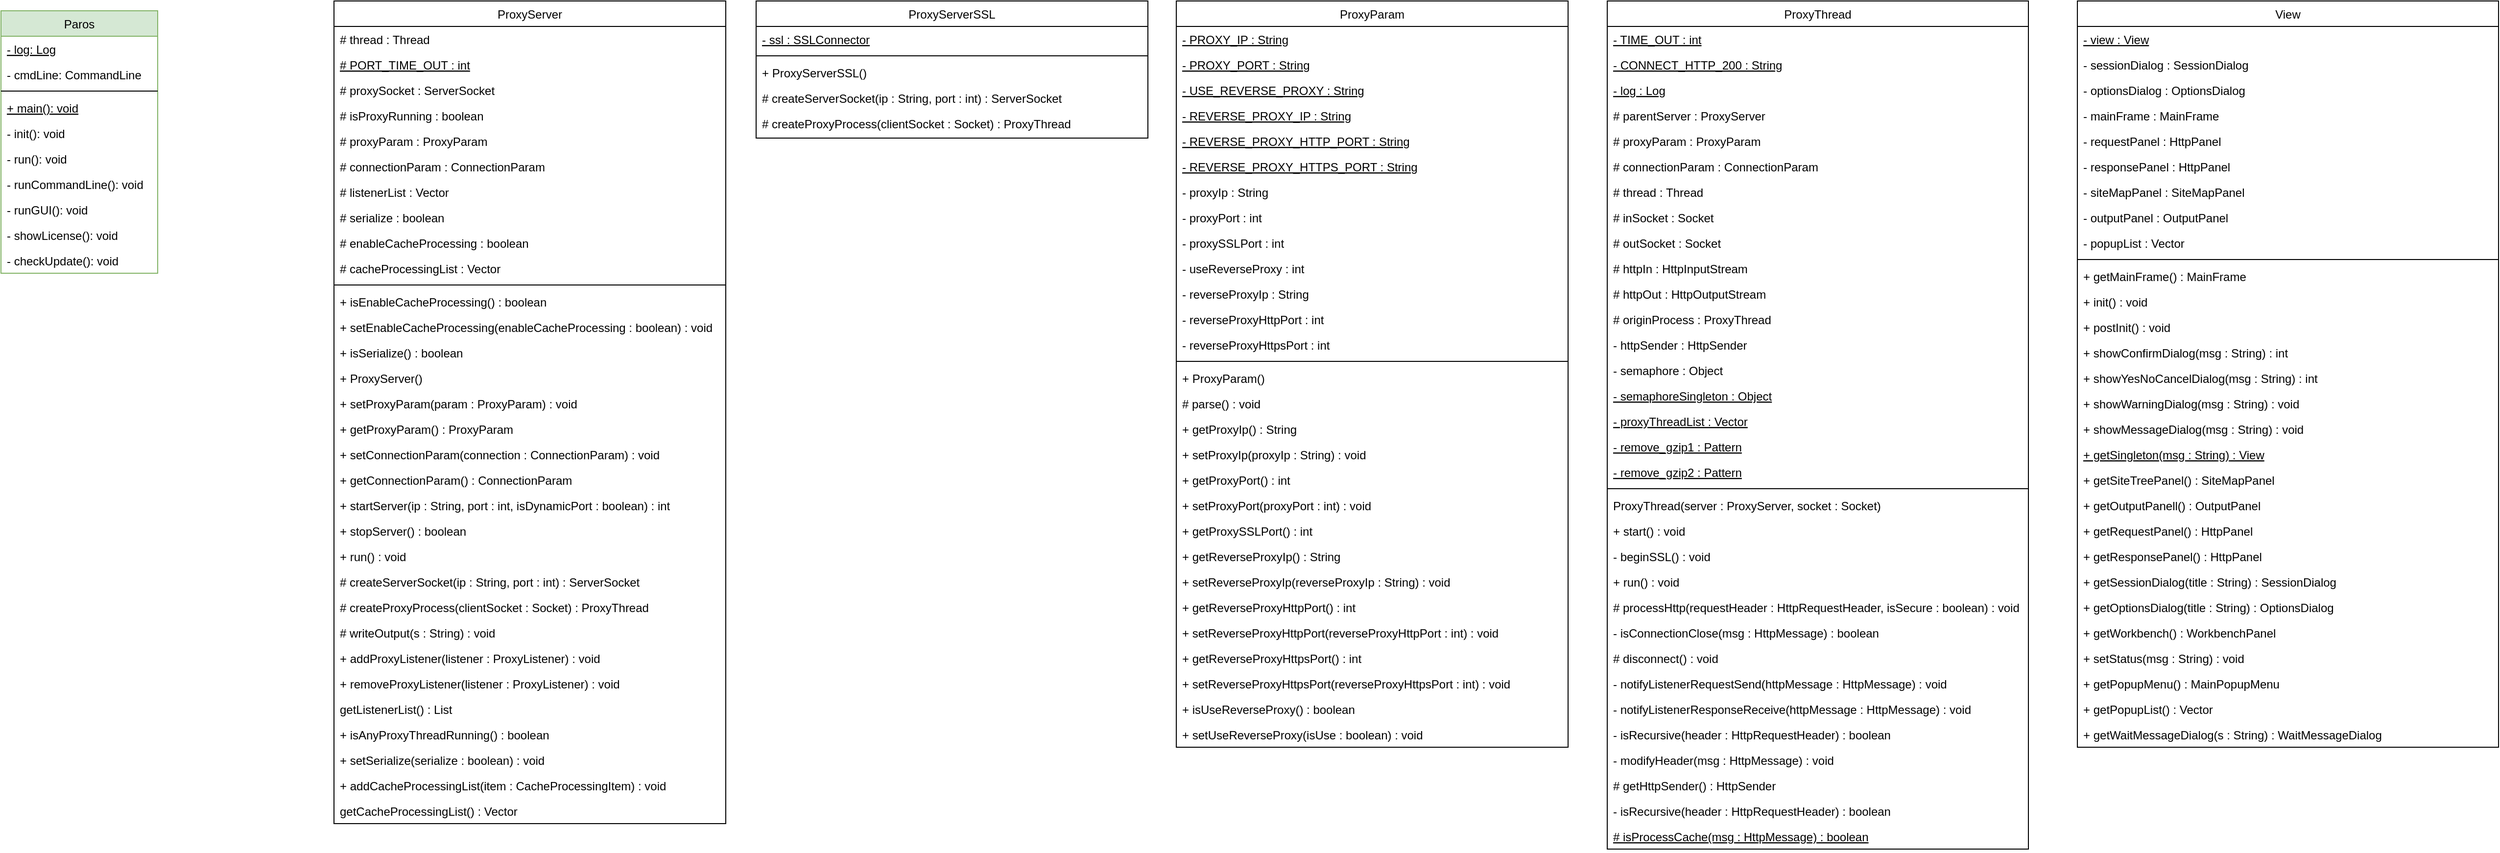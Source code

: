 <mxfile version="16.5.2" type="github">
  <diagram id="C5RBs43oDa-KdzZeNtuy" name="Page-1">
    <mxGraphModel dx="2755" dy="1535" grid="1" gridSize="10" guides="1" tooltips="1" connect="1" arrows="1" fold="1" page="1" pageScale="1" pageWidth="827" pageHeight="1169" math="0" shadow="0">
      <root>
        <mxCell id="WIyWlLk6GJQsqaUBKTNV-0" />
        <mxCell id="WIyWlLk6GJQsqaUBKTNV-1" parent="WIyWlLk6GJQsqaUBKTNV-0" />
        <mxCell id="RAAy3S0Kc45pS8qdKvPB-53" value="ProxyServer" style="swimlane;fontStyle=0;align=center;verticalAlign=top;childLayout=stackLayout;horizontal=1;startSize=26;horizontalStack=0;resizeParent=1;resizeLast=0;collapsible=1;marginBottom=0;rounded=0;shadow=0;strokeWidth=1;" vertex="1" parent="WIyWlLk6GJQsqaUBKTNV-1">
          <mxGeometry x="410" y="100" width="400" height="840" as="geometry">
            <mxRectangle x="230" y="140" width="160" height="26" as="alternateBounds" />
          </mxGeometry>
        </mxCell>
        <mxCell id="RAAy3S0Kc45pS8qdKvPB-60" value="# thread : Thread" style="text;align=left;verticalAlign=top;spacingLeft=4;spacingRight=4;overflow=hidden;rotatable=0;points=[[0,0.5],[1,0.5]];portConstraint=eastwest;rounded=0;shadow=0;html=0;fontStyle=0" vertex="1" parent="RAAy3S0Kc45pS8qdKvPB-53">
          <mxGeometry y="26" width="400" height="26" as="geometry" />
        </mxCell>
        <mxCell id="RAAy3S0Kc45pS8qdKvPB-86" value="# PORT_TIME_OUT : int" style="text;align=left;verticalAlign=top;spacingLeft=4;spacingRight=4;overflow=hidden;rotatable=0;points=[[0,0.5],[1,0.5]];portConstraint=eastwest;rounded=0;shadow=0;html=0;fontStyle=4" vertex="1" parent="RAAy3S0Kc45pS8qdKvPB-53">
          <mxGeometry y="52" width="400" height="26" as="geometry" />
        </mxCell>
        <mxCell id="RAAy3S0Kc45pS8qdKvPB-87" value="# proxySocket : ServerSocket" style="text;align=left;verticalAlign=top;spacingLeft=4;spacingRight=4;overflow=hidden;rotatable=0;points=[[0,0.5],[1,0.5]];portConstraint=eastwest;rounded=0;shadow=0;html=0;fontStyle=0" vertex="1" parent="RAAy3S0Kc45pS8qdKvPB-53">
          <mxGeometry y="78" width="400" height="26" as="geometry" />
        </mxCell>
        <mxCell id="RAAy3S0Kc45pS8qdKvPB-88" value="# isProxyRunning : boolean" style="text;align=left;verticalAlign=top;spacingLeft=4;spacingRight=4;overflow=hidden;rotatable=0;points=[[0,0.5],[1,0.5]];portConstraint=eastwest;rounded=0;shadow=0;html=0;fontStyle=0" vertex="1" parent="RAAy3S0Kc45pS8qdKvPB-53">
          <mxGeometry y="104" width="400" height="26" as="geometry" />
        </mxCell>
        <mxCell id="RAAy3S0Kc45pS8qdKvPB-89" value="# proxyParam : ProxyParam" style="text;align=left;verticalAlign=top;spacingLeft=4;spacingRight=4;overflow=hidden;rotatable=0;points=[[0,0.5],[1,0.5]];portConstraint=eastwest;rounded=0;shadow=0;html=0;fontStyle=0" vertex="1" parent="RAAy3S0Kc45pS8qdKvPB-53">
          <mxGeometry y="130" width="400" height="26" as="geometry" />
        </mxCell>
        <mxCell id="RAAy3S0Kc45pS8qdKvPB-90" value="# connectionParam : ConnectionParam" style="text;align=left;verticalAlign=top;spacingLeft=4;spacingRight=4;overflow=hidden;rotatable=0;points=[[0,0.5],[1,0.5]];portConstraint=eastwest;rounded=0;shadow=0;html=0;fontStyle=0" vertex="1" parent="RAAy3S0Kc45pS8qdKvPB-53">
          <mxGeometry y="156" width="400" height="26" as="geometry" />
        </mxCell>
        <mxCell id="RAAy3S0Kc45pS8qdKvPB-91" value="# listenerList : Vector" style="text;align=left;verticalAlign=top;spacingLeft=4;spacingRight=4;overflow=hidden;rotatable=0;points=[[0,0.5],[1,0.5]];portConstraint=eastwest;rounded=0;shadow=0;html=0;fontStyle=0" vertex="1" parent="RAAy3S0Kc45pS8qdKvPB-53">
          <mxGeometry y="182" width="400" height="26" as="geometry" />
        </mxCell>
        <mxCell id="RAAy3S0Kc45pS8qdKvPB-92" value="# serialize : boolean" style="text;align=left;verticalAlign=top;spacingLeft=4;spacingRight=4;overflow=hidden;rotatable=0;points=[[0,0.5],[1,0.5]];portConstraint=eastwest;rounded=0;shadow=0;html=0;fontStyle=0" vertex="1" parent="RAAy3S0Kc45pS8qdKvPB-53">
          <mxGeometry y="208" width="400" height="26" as="geometry" />
        </mxCell>
        <mxCell id="RAAy3S0Kc45pS8qdKvPB-93" value="# enableCacheProcessing : boolean" style="text;align=left;verticalAlign=top;spacingLeft=4;spacingRight=4;overflow=hidden;rotatable=0;points=[[0,0.5],[1,0.5]];portConstraint=eastwest;rounded=0;shadow=0;html=0;fontStyle=0" vertex="1" parent="RAAy3S0Kc45pS8qdKvPB-53">
          <mxGeometry y="234" width="400" height="26" as="geometry" />
        </mxCell>
        <mxCell id="RAAy3S0Kc45pS8qdKvPB-190" value="# cacheProcessingList : Vector" style="text;align=left;verticalAlign=top;spacingLeft=4;spacingRight=4;overflow=hidden;rotatable=0;points=[[0,0.5],[1,0.5]];portConstraint=eastwest;rounded=0;shadow=0;html=0;fontStyle=0" vertex="1" parent="RAAy3S0Kc45pS8qdKvPB-53">
          <mxGeometry y="260" width="400" height="26" as="geometry" />
        </mxCell>
        <mxCell id="RAAy3S0Kc45pS8qdKvPB-77" value="" style="line;html=1;strokeWidth=1;align=left;verticalAlign=middle;spacingTop=-1;spacingLeft=3;spacingRight=3;rotatable=0;labelPosition=right;points=[];portConstraint=eastwest;" vertex="1" parent="RAAy3S0Kc45pS8qdKvPB-53">
          <mxGeometry y="286" width="400" height="8" as="geometry" />
        </mxCell>
        <mxCell id="RAAy3S0Kc45pS8qdKvPB-78" value="+ isEnableCacheProcessing() : boolean" style="text;align=left;verticalAlign=top;spacingLeft=4;spacingRight=4;overflow=hidden;rotatable=0;points=[[0,0.5],[1,0.5]];portConstraint=eastwest;rounded=0;shadow=0;html=0;fontStyle=0" vertex="1" parent="RAAy3S0Kc45pS8qdKvPB-53">
          <mxGeometry y="294" width="400" height="26" as="geometry" />
        </mxCell>
        <mxCell id="RAAy3S0Kc45pS8qdKvPB-79" value="+ setEnableCacheProcessing(enableCacheProcessing : boolean) : void" style="text;align=left;verticalAlign=top;spacingLeft=4;spacingRight=4;overflow=hidden;rotatable=0;points=[[0,0.5],[1,0.5]];portConstraint=eastwest;rounded=0;shadow=0;html=0;fontStyle=0" vertex="1" parent="RAAy3S0Kc45pS8qdKvPB-53">
          <mxGeometry y="320" width="400" height="26" as="geometry" />
        </mxCell>
        <mxCell id="RAAy3S0Kc45pS8qdKvPB-80" value="+ isSerialize() : boolean" style="text;align=left;verticalAlign=top;spacingLeft=4;spacingRight=4;overflow=hidden;rotatable=0;points=[[0,0.5],[1,0.5]];portConstraint=eastwest;rounded=0;shadow=0;html=0;fontStyle=0" vertex="1" parent="RAAy3S0Kc45pS8qdKvPB-53">
          <mxGeometry y="346" width="400" height="26" as="geometry" />
        </mxCell>
        <mxCell id="RAAy3S0Kc45pS8qdKvPB-81" value="+ ProxyServer() " style="text;align=left;verticalAlign=top;spacingLeft=4;spacingRight=4;overflow=hidden;rotatable=0;points=[[0,0.5],[1,0.5]];portConstraint=eastwest;rounded=0;shadow=0;html=0;fontStyle=0" vertex="1" parent="RAAy3S0Kc45pS8qdKvPB-53">
          <mxGeometry y="372" width="400" height="26" as="geometry" />
        </mxCell>
        <mxCell id="RAAy3S0Kc45pS8qdKvPB-82" value="+ setProxyParam(param : ProxyParam) : void" style="text;align=left;verticalAlign=top;spacingLeft=4;spacingRight=4;overflow=hidden;rotatable=0;points=[[0,0.5],[1,0.5]];portConstraint=eastwest;rounded=0;shadow=0;html=0;" vertex="1" parent="RAAy3S0Kc45pS8qdKvPB-53">
          <mxGeometry y="398" width="400" height="26" as="geometry" />
        </mxCell>
        <mxCell id="RAAy3S0Kc45pS8qdKvPB-83" value="+ getProxyParam() : ProxyParam " style="text;align=left;verticalAlign=top;spacingLeft=4;spacingRight=4;overflow=hidden;rotatable=0;points=[[0,0.5],[1,0.5]];portConstraint=eastwest;rounded=0;shadow=0;html=0;fontStyle=0" vertex="1" parent="RAAy3S0Kc45pS8qdKvPB-53">
          <mxGeometry y="424" width="400" height="26" as="geometry" />
        </mxCell>
        <mxCell id="RAAy3S0Kc45pS8qdKvPB-84" value="+ setConnectionParam(connection : ConnectionParam) : void " style="text;align=left;verticalAlign=top;spacingLeft=4;spacingRight=4;overflow=hidden;rotatable=0;points=[[0,0.5],[1,0.5]];portConstraint=eastwest;rounded=0;shadow=0;html=0;fontStyle=0" vertex="1" parent="RAAy3S0Kc45pS8qdKvPB-53">
          <mxGeometry y="450" width="400" height="26" as="geometry" />
        </mxCell>
        <mxCell id="RAAy3S0Kc45pS8qdKvPB-85" value="+ getConnectionParam() : ConnectionParam" style="text;align=left;verticalAlign=top;spacingLeft=4;spacingRight=4;overflow=hidden;rotatable=0;points=[[0,0.5],[1,0.5]];portConstraint=eastwest;rounded=0;shadow=0;html=0;fontStyle=0" vertex="1" parent="RAAy3S0Kc45pS8qdKvPB-53">
          <mxGeometry y="476" width="400" height="26" as="geometry" />
        </mxCell>
        <mxCell id="RAAy3S0Kc45pS8qdKvPB-224" value="+ startServer(ip : String, port : int, isDynamicPort : boolean) : int" style="text;align=left;verticalAlign=top;spacingLeft=4;spacingRight=4;overflow=hidden;rotatable=0;points=[[0,0.5],[1,0.5]];portConstraint=eastwest;rounded=0;shadow=0;html=0;fontStyle=0" vertex="1" parent="RAAy3S0Kc45pS8qdKvPB-53">
          <mxGeometry y="502" width="400" height="26" as="geometry" />
        </mxCell>
        <mxCell id="RAAy3S0Kc45pS8qdKvPB-225" value="+ stopServer() : boolean" style="text;align=left;verticalAlign=top;spacingLeft=4;spacingRight=4;overflow=hidden;rotatable=0;points=[[0,0.5],[1,0.5]];portConstraint=eastwest;rounded=0;shadow=0;html=0;fontStyle=0" vertex="1" parent="RAAy3S0Kc45pS8qdKvPB-53">
          <mxGeometry y="528" width="400" height="26" as="geometry" />
        </mxCell>
        <mxCell id="RAAy3S0Kc45pS8qdKvPB-226" value="+ run() : void" style="text;align=left;verticalAlign=top;spacingLeft=4;spacingRight=4;overflow=hidden;rotatable=0;points=[[0,0.5],[1,0.5]];portConstraint=eastwest;rounded=0;shadow=0;html=0;fontStyle=0" vertex="1" parent="RAAy3S0Kc45pS8qdKvPB-53">
          <mxGeometry y="554" width="400" height="26" as="geometry" />
        </mxCell>
        <mxCell id="RAAy3S0Kc45pS8qdKvPB-227" value="# createServerSocket(ip : String, port : int) : ServerSocket" style="text;align=left;verticalAlign=top;spacingLeft=4;spacingRight=4;overflow=hidden;rotatable=0;points=[[0,0.5],[1,0.5]];portConstraint=eastwest;rounded=0;shadow=0;html=0;fontStyle=0" vertex="1" parent="RAAy3S0Kc45pS8qdKvPB-53">
          <mxGeometry y="580" width="400" height="26" as="geometry" />
        </mxCell>
        <mxCell id="RAAy3S0Kc45pS8qdKvPB-228" value="# createProxyProcess(clientSocket : Socket) : ProxyThread " style="text;align=left;verticalAlign=top;spacingLeft=4;spacingRight=4;overflow=hidden;rotatable=0;points=[[0,0.5],[1,0.5]];portConstraint=eastwest;rounded=0;shadow=0;html=0;fontStyle=0" vertex="1" parent="RAAy3S0Kc45pS8qdKvPB-53">
          <mxGeometry y="606" width="400" height="26" as="geometry" />
        </mxCell>
        <mxCell id="RAAy3S0Kc45pS8qdKvPB-229" value="# writeOutput(s : String) : void " style="text;align=left;verticalAlign=top;spacingLeft=4;spacingRight=4;overflow=hidden;rotatable=0;points=[[0,0.5],[1,0.5]];portConstraint=eastwest;rounded=0;shadow=0;html=0;fontStyle=0" vertex="1" parent="RAAy3S0Kc45pS8qdKvPB-53">
          <mxGeometry y="632" width="400" height="26" as="geometry" />
        </mxCell>
        <mxCell id="RAAy3S0Kc45pS8qdKvPB-231" value="+ addProxyListener(listener : ProxyListener) : void" style="text;align=left;verticalAlign=top;spacingLeft=4;spacingRight=4;overflow=hidden;rotatable=0;points=[[0,0.5],[1,0.5]];portConstraint=eastwest;rounded=0;shadow=0;html=0;fontStyle=0" vertex="1" parent="RAAy3S0Kc45pS8qdKvPB-53">
          <mxGeometry y="658" width="400" height="26" as="geometry" />
        </mxCell>
        <mxCell id="RAAy3S0Kc45pS8qdKvPB-239" value="+ removeProxyListener(listener : ProxyListener) : void" style="text;align=left;verticalAlign=top;spacingLeft=4;spacingRight=4;overflow=hidden;rotatable=0;points=[[0,0.5],[1,0.5]];portConstraint=eastwest;rounded=0;shadow=0;html=0;fontStyle=0" vertex="1" parent="RAAy3S0Kc45pS8qdKvPB-53">
          <mxGeometry y="684" width="400" height="26" as="geometry" />
        </mxCell>
        <mxCell id="RAAy3S0Kc45pS8qdKvPB-230" value="getListenerList() : List" style="text;align=left;verticalAlign=top;spacingLeft=4;spacingRight=4;overflow=hidden;rotatable=0;points=[[0,0.5],[1,0.5]];portConstraint=eastwest;rounded=0;shadow=0;html=0;fontStyle=0" vertex="1" parent="RAAy3S0Kc45pS8qdKvPB-53">
          <mxGeometry y="710" width="400" height="26" as="geometry" />
        </mxCell>
        <mxCell id="RAAy3S0Kc45pS8qdKvPB-232" value="+ isAnyProxyThreadRunning() : boolean" style="text;align=left;verticalAlign=top;spacingLeft=4;spacingRight=4;overflow=hidden;rotatable=0;points=[[0,0.5],[1,0.5]];portConstraint=eastwest;rounded=0;shadow=0;html=0;fontStyle=0" vertex="1" parent="RAAy3S0Kc45pS8qdKvPB-53">
          <mxGeometry y="736" width="400" height="26" as="geometry" />
        </mxCell>
        <mxCell id="RAAy3S0Kc45pS8qdKvPB-234" value="+ setSerialize(serialize : boolean) : void" style="text;align=left;verticalAlign=top;spacingLeft=4;spacingRight=4;overflow=hidden;rotatable=0;points=[[0,0.5],[1,0.5]];portConstraint=eastwest;rounded=0;shadow=0;html=0;fontStyle=0" vertex="1" parent="RAAy3S0Kc45pS8qdKvPB-53">
          <mxGeometry y="762" width="400" height="26" as="geometry" />
        </mxCell>
        <mxCell id="RAAy3S0Kc45pS8qdKvPB-236" value="+ addCacheProcessingList(item : CacheProcessingItem) : void" style="text;align=left;verticalAlign=top;spacingLeft=4;spacingRight=4;overflow=hidden;rotatable=0;points=[[0,0.5],[1,0.5]];portConstraint=eastwest;rounded=0;shadow=0;html=0;fontStyle=0" vertex="1" parent="RAAy3S0Kc45pS8qdKvPB-53">
          <mxGeometry y="788" width="400" height="26" as="geometry" />
        </mxCell>
        <mxCell id="RAAy3S0Kc45pS8qdKvPB-238" value="getCacheProcessingList() : Vector" style="text;align=left;verticalAlign=top;spacingLeft=4;spacingRight=4;overflow=hidden;rotatable=0;points=[[0,0.5],[1,0.5]];portConstraint=eastwest;rounded=0;shadow=0;html=0;fontStyle=0" vertex="1" parent="RAAy3S0Kc45pS8qdKvPB-53">
          <mxGeometry y="814" width="400" height="26" as="geometry" />
        </mxCell>
        <mxCell id="RAAy3S0Kc45pS8qdKvPB-240" value="Paros" style="swimlane;fontStyle=0;align=center;verticalAlign=top;childLayout=stackLayout;horizontal=1;startSize=26;horizontalStack=0;resizeParent=1;resizeLast=0;collapsible=1;marginBottom=0;rounded=0;shadow=0;strokeWidth=1;fillColor=#d5e8d4;strokeColor=#82b366;" vertex="1" parent="WIyWlLk6GJQsqaUBKTNV-1">
          <mxGeometry x="70" y="110" width="160" height="268" as="geometry">
            <mxRectangle x="70" y="-60" width="170" height="26" as="alternateBounds" />
          </mxGeometry>
        </mxCell>
        <mxCell id="RAAy3S0Kc45pS8qdKvPB-241" value="- log: Log" style="text;align=left;verticalAlign=top;spacingLeft=4;spacingRight=4;overflow=hidden;rotatable=0;points=[[0,0.5],[1,0.5]];portConstraint=eastwest;fontStyle=4" vertex="1" parent="RAAy3S0Kc45pS8qdKvPB-240">
          <mxGeometry y="26" width="160" height="26" as="geometry" />
        </mxCell>
        <mxCell id="RAAy3S0Kc45pS8qdKvPB-242" value="- cmdLine: CommandLine" style="text;align=left;verticalAlign=top;spacingLeft=4;spacingRight=4;overflow=hidden;rotatable=0;points=[[0,0.5],[1,0.5]];portConstraint=eastwest;" vertex="1" parent="RAAy3S0Kc45pS8qdKvPB-240">
          <mxGeometry y="52" width="160" height="26" as="geometry" />
        </mxCell>
        <mxCell id="RAAy3S0Kc45pS8qdKvPB-243" value="" style="line;html=1;strokeWidth=1;align=left;verticalAlign=middle;spacingTop=-1;spacingLeft=3;spacingRight=3;rotatable=0;labelPosition=right;points=[];portConstraint=eastwest;" vertex="1" parent="RAAy3S0Kc45pS8qdKvPB-240">
          <mxGeometry y="78" width="160" height="8" as="geometry" />
        </mxCell>
        <mxCell id="RAAy3S0Kc45pS8qdKvPB-244" value="+ main(): void" style="text;align=left;verticalAlign=top;spacingLeft=4;spacingRight=4;overflow=hidden;rotatable=0;points=[[0,0.5],[1,0.5]];portConstraint=eastwest;fontStyle=4" vertex="1" parent="RAAy3S0Kc45pS8qdKvPB-240">
          <mxGeometry y="86" width="160" height="26" as="geometry" />
        </mxCell>
        <mxCell id="RAAy3S0Kc45pS8qdKvPB-245" value="- init(): void" style="text;align=left;verticalAlign=top;spacingLeft=4;spacingRight=4;overflow=hidden;rotatable=0;points=[[0,0.5],[1,0.5]];portConstraint=eastwest;" vertex="1" parent="RAAy3S0Kc45pS8qdKvPB-240">
          <mxGeometry y="112" width="160" height="26" as="geometry" />
        </mxCell>
        <mxCell id="RAAy3S0Kc45pS8qdKvPB-246" value="- run(): void" style="text;align=left;verticalAlign=top;spacingLeft=4;spacingRight=4;overflow=hidden;rotatable=0;points=[[0,0.5],[1,0.5]];portConstraint=eastwest;" vertex="1" parent="RAAy3S0Kc45pS8qdKvPB-240">
          <mxGeometry y="138" width="160" height="26" as="geometry" />
        </mxCell>
        <mxCell id="RAAy3S0Kc45pS8qdKvPB-247" value="- runCommandLine(): void" style="text;align=left;verticalAlign=top;spacingLeft=4;spacingRight=4;overflow=hidden;rotatable=0;points=[[0,0.5],[1,0.5]];portConstraint=eastwest;" vertex="1" parent="RAAy3S0Kc45pS8qdKvPB-240">
          <mxGeometry y="164" width="160" height="26" as="geometry" />
        </mxCell>
        <mxCell id="RAAy3S0Kc45pS8qdKvPB-248" value="- runGUI(): void" style="text;align=left;verticalAlign=top;spacingLeft=4;spacingRight=4;overflow=hidden;rotatable=0;points=[[0,0.5],[1,0.5]];portConstraint=eastwest;" vertex="1" parent="RAAy3S0Kc45pS8qdKvPB-240">
          <mxGeometry y="190" width="160" height="26" as="geometry" />
        </mxCell>
        <mxCell id="RAAy3S0Kc45pS8qdKvPB-249" value="- showLicense(): void" style="text;align=left;verticalAlign=top;spacingLeft=4;spacingRight=4;overflow=hidden;rotatable=0;points=[[0,0.5],[1,0.5]];portConstraint=eastwest;" vertex="1" parent="RAAy3S0Kc45pS8qdKvPB-240">
          <mxGeometry y="216" width="160" height="26" as="geometry" />
        </mxCell>
        <mxCell id="RAAy3S0Kc45pS8qdKvPB-250" value="- checkUpdate(): void" style="text;align=left;verticalAlign=top;spacingLeft=4;spacingRight=4;overflow=hidden;rotatable=0;points=[[0,0.5],[1,0.5]];portConstraint=eastwest;" vertex="1" parent="RAAy3S0Kc45pS8qdKvPB-240">
          <mxGeometry y="242" width="160" height="26" as="geometry" />
        </mxCell>
        <mxCell id="RAAy3S0Kc45pS8qdKvPB-251" value="ProxyServerSSL" style="swimlane;fontStyle=0;align=center;verticalAlign=top;childLayout=stackLayout;horizontal=1;startSize=26;horizontalStack=0;resizeParent=1;resizeLast=0;collapsible=1;marginBottom=0;rounded=0;shadow=0;strokeWidth=1;" vertex="1" parent="WIyWlLk6GJQsqaUBKTNV-1">
          <mxGeometry x="841" y="100" width="400" height="140" as="geometry">
            <mxRectangle x="230" y="140" width="160" height="26" as="alternateBounds" />
          </mxGeometry>
        </mxCell>
        <mxCell id="RAAy3S0Kc45pS8qdKvPB-252" value="- ssl : SSLConnector" style="text;align=left;verticalAlign=top;spacingLeft=4;spacingRight=4;overflow=hidden;rotatable=0;points=[[0,0.5],[1,0.5]];portConstraint=eastwest;rounded=0;shadow=0;html=0;fontStyle=4" vertex="1" parent="RAAy3S0Kc45pS8qdKvPB-251">
          <mxGeometry y="26" width="400" height="26" as="geometry" />
        </mxCell>
        <mxCell id="RAAy3S0Kc45pS8qdKvPB-262" value="" style="line;html=1;strokeWidth=1;align=left;verticalAlign=middle;spacingTop=-1;spacingLeft=3;spacingRight=3;rotatable=0;labelPosition=right;points=[];portConstraint=eastwest;" vertex="1" parent="RAAy3S0Kc45pS8qdKvPB-251">
          <mxGeometry y="52" width="400" height="8" as="geometry" />
        </mxCell>
        <mxCell id="RAAy3S0Kc45pS8qdKvPB-263" value="+ ProxyServerSSL()" style="text;align=left;verticalAlign=top;spacingLeft=4;spacingRight=4;overflow=hidden;rotatable=0;points=[[0,0.5],[1,0.5]];portConstraint=eastwest;rounded=0;shadow=0;html=0;fontStyle=0" vertex="1" parent="RAAy3S0Kc45pS8qdKvPB-251">
          <mxGeometry y="60" width="400" height="26" as="geometry" />
        </mxCell>
        <mxCell id="RAAy3S0Kc45pS8qdKvPB-274" value="# createServerSocket(ip : String, port : int) : ServerSocket" style="text;align=left;verticalAlign=top;spacingLeft=4;spacingRight=4;overflow=hidden;rotatable=0;points=[[0,0.5],[1,0.5]];portConstraint=eastwest;rounded=0;shadow=0;html=0;fontStyle=0" vertex="1" parent="RAAy3S0Kc45pS8qdKvPB-251">
          <mxGeometry y="86" width="400" height="26" as="geometry" />
        </mxCell>
        <mxCell id="RAAy3S0Kc45pS8qdKvPB-275" value="# createProxyProcess(clientSocket : Socket) : ProxyThread " style="text;align=left;verticalAlign=top;spacingLeft=4;spacingRight=4;overflow=hidden;rotatable=0;points=[[0,0.5],[1,0.5]];portConstraint=eastwest;rounded=0;shadow=0;html=0;fontStyle=0" vertex="1" parent="RAAy3S0Kc45pS8qdKvPB-251">
          <mxGeometry y="112" width="400" height="26" as="geometry" />
        </mxCell>
        <mxCell id="RAAy3S0Kc45pS8qdKvPB-284" value="ProxyParam" style="swimlane;fontStyle=0;align=center;verticalAlign=top;childLayout=stackLayout;horizontal=1;startSize=26;horizontalStack=0;resizeParent=1;resizeLast=0;collapsible=1;marginBottom=0;rounded=0;shadow=0;strokeWidth=1;" vertex="1" parent="WIyWlLk6GJQsqaUBKTNV-1">
          <mxGeometry x="1270" y="100" width="400" height="762" as="geometry">
            <mxRectangle x="230" y="140" width="160" height="26" as="alternateBounds" />
          </mxGeometry>
        </mxCell>
        <mxCell id="RAAy3S0Kc45pS8qdKvPB-285" value="- PROXY_IP : String" style="text;align=left;verticalAlign=top;spacingLeft=4;spacingRight=4;overflow=hidden;rotatable=0;points=[[0,0.5],[1,0.5]];portConstraint=eastwest;rounded=0;shadow=0;html=0;fontStyle=4" vertex="1" parent="RAAy3S0Kc45pS8qdKvPB-284">
          <mxGeometry y="26" width="400" height="26" as="geometry" />
        </mxCell>
        <mxCell id="RAAy3S0Kc45pS8qdKvPB-292" value="- PROXY_PORT : String" style="text;align=left;verticalAlign=top;spacingLeft=4;spacingRight=4;overflow=hidden;rotatable=0;points=[[0,0.5],[1,0.5]];portConstraint=eastwest;rounded=0;shadow=0;html=0;fontStyle=4" vertex="1" parent="RAAy3S0Kc45pS8qdKvPB-284">
          <mxGeometry y="52" width="400" height="26" as="geometry" />
        </mxCell>
        <mxCell id="RAAy3S0Kc45pS8qdKvPB-291" value="- USE_REVERSE_PROXY : String" style="text;align=left;verticalAlign=top;spacingLeft=4;spacingRight=4;overflow=hidden;rotatable=0;points=[[0,0.5],[1,0.5]];portConstraint=eastwest;rounded=0;shadow=0;html=0;fontStyle=4" vertex="1" parent="RAAy3S0Kc45pS8qdKvPB-284">
          <mxGeometry y="78" width="400" height="26" as="geometry" />
        </mxCell>
        <mxCell id="RAAy3S0Kc45pS8qdKvPB-295" value="- REVERSE_PROXY_IP : String" style="text;align=left;verticalAlign=top;spacingLeft=4;spacingRight=4;overflow=hidden;rotatable=0;points=[[0,0.5],[1,0.5]];portConstraint=eastwest;rounded=0;shadow=0;html=0;fontStyle=4" vertex="1" parent="RAAy3S0Kc45pS8qdKvPB-284">
          <mxGeometry y="104" width="400" height="26" as="geometry" />
        </mxCell>
        <mxCell id="RAAy3S0Kc45pS8qdKvPB-296" value="- REVERSE_PROXY_HTTP_PORT : String" style="text;align=left;verticalAlign=top;spacingLeft=4;spacingRight=4;overflow=hidden;rotatable=0;points=[[0,0.5],[1,0.5]];portConstraint=eastwest;rounded=0;shadow=0;html=0;fontStyle=4" vertex="1" parent="RAAy3S0Kc45pS8qdKvPB-284">
          <mxGeometry y="130" width="400" height="26" as="geometry" />
        </mxCell>
        <mxCell id="RAAy3S0Kc45pS8qdKvPB-297" value="- REVERSE_PROXY_HTTPS_PORT : String" style="text;align=left;verticalAlign=top;spacingLeft=4;spacingRight=4;overflow=hidden;rotatable=0;points=[[0,0.5],[1,0.5]];portConstraint=eastwest;rounded=0;shadow=0;html=0;fontStyle=4" vertex="1" parent="RAAy3S0Kc45pS8qdKvPB-284">
          <mxGeometry y="156" width="400" height="26" as="geometry" />
        </mxCell>
        <mxCell id="RAAy3S0Kc45pS8qdKvPB-294" value="- proxyIp : String" style="text;align=left;verticalAlign=top;spacingLeft=4;spacingRight=4;overflow=hidden;rotatable=0;points=[[0,0.5],[1,0.5]];portConstraint=eastwest;rounded=0;shadow=0;html=0;fontStyle=0" vertex="1" parent="RAAy3S0Kc45pS8qdKvPB-284">
          <mxGeometry y="182" width="400" height="26" as="geometry" />
        </mxCell>
        <mxCell id="RAAy3S0Kc45pS8qdKvPB-298" value="- proxyPort : int" style="text;align=left;verticalAlign=top;spacingLeft=4;spacingRight=4;overflow=hidden;rotatable=0;points=[[0,0.5],[1,0.5]];portConstraint=eastwest;rounded=0;shadow=0;html=0;fontStyle=0" vertex="1" parent="RAAy3S0Kc45pS8qdKvPB-284">
          <mxGeometry y="208" width="400" height="26" as="geometry" />
        </mxCell>
        <mxCell id="RAAy3S0Kc45pS8qdKvPB-299" value="- proxySSLPort : int" style="text;align=left;verticalAlign=top;spacingLeft=4;spacingRight=4;overflow=hidden;rotatable=0;points=[[0,0.5],[1,0.5]];portConstraint=eastwest;rounded=0;shadow=0;html=0;fontStyle=0" vertex="1" parent="RAAy3S0Kc45pS8qdKvPB-284">
          <mxGeometry y="234" width="400" height="26" as="geometry" />
        </mxCell>
        <mxCell id="RAAy3S0Kc45pS8qdKvPB-301" value="- useReverseProxy : int" style="text;align=left;verticalAlign=top;spacingLeft=4;spacingRight=4;overflow=hidden;rotatable=0;points=[[0,0.5],[1,0.5]];portConstraint=eastwest;rounded=0;shadow=0;html=0;fontStyle=0" vertex="1" parent="RAAy3S0Kc45pS8qdKvPB-284">
          <mxGeometry y="260" width="400" height="26" as="geometry" />
        </mxCell>
        <mxCell id="RAAy3S0Kc45pS8qdKvPB-304" value="- reverseProxyIp : String" style="text;align=left;verticalAlign=top;spacingLeft=4;spacingRight=4;overflow=hidden;rotatable=0;points=[[0,0.5],[1,0.5]];portConstraint=eastwest;rounded=0;shadow=0;html=0;fontStyle=0" vertex="1" parent="RAAy3S0Kc45pS8qdKvPB-284">
          <mxGeometry y="286" width="400" height="26" as="geometry" />
        </mxCell>
        <mxCell id="RAAy3S0Kc45pS8qdKvPB-302" value="- reverseProxyHttpPort : int" style="text;align=left;verticalAlign=top;spacingLeft=4;spacingRight=4;overflow=hidden;rotatable=0;points=[[0,0.5],[1,0.5]];portConstraint=eastwest;rounded=0;shadow=0;html=0;fontStyle=0" vertex="1" parent="RAAy3S0Kc45pS8qdKvPB-284">
          <mxGeometry y="312" width="400" height="26" as="geometry" />
        </mxCell>
        <mxCell id="RAAy3S0Kc45pS8qdKvPB-300" value="- reverseProxyHttpsPort : int" style="text;align=left;verticalAlign=top;spacingLeft=4;spacingRight=4;overflow=hidden;rotatable=0;points=[[0,0.5],[1,0.5]];portConstraint=eastwest;rounded=0;shadow=0;html=0;fontStyle=0" vertex="1" parent="RAAy3S0Kc45pS8qdKvPB-284">
          <mxGeometry y="338" width="400" height="26" as="geometry" />
        </mxCell>
        <mxCell id="RAAy3S0Kc45pS8qdKvPB-286" value="" style="line;html=1;strokeWidth=1;align=left;verticalAlign=middle;spacingTop=-1;spacingLeft=3;spacingRight=3;rotatable=0;labelPosition=right;points=[];portConstraint=eastwest;" vertex="1" parent="RAAy3S0Kc45pS8qdKvPB-284">
          <mxGeometry y="364" width="400" height="8" as="geometry" />
        </mxCell>
        <mxCell id="RAAy3S0Kc45pS8qdKvPB-287" value="+ ProxyParam()" style="text;align=left;verticalAlign=top;spacingLeft=4;spacingRight=4;overflow=hidden;rotatable=0;points=[[0,0.5],[1,0.5]];portConstraint=eastwest;rounded=0;shadow=0;html=0;fontStyle=0" vertex="1" parent="RAAy3S0Kc45pS8qdKvPB-284">
          <mxGeometry y="372" width="400" height="26" as="geometry" />
        </mxCell>
        <mxCell id="RAAy3S0Kc45pS8qdKvPB-288" value="# parse() : void" style="text;align=left;verticalAlign=top;spacingLeft=4;spacingRight=4;overflow=hidden;rotatable=0;points=[[0,0.5],[1,0.5]];portConstraint=eastwest;rounded=0;shadow=0;html=0;fontStyle=0" vertex="1" parent="RAAy3S0Kc45pS8qdKvPB-284">
          <mxGeometry y="398" width="400" height="26" as="geometry" />
        </mxCell>
        <mxCell id="RAAy3S0Kc45pS8qdKvPB-289" value="+ getProxyIp() : String" style="text;align=left;verticalAlign=top;spacingLeft=4;spacingRight=4;overflow=hidden;rotatable=0;points=[[0,0.5],[1,0.5]];portConstraint=eastwest;rounded=0;shadow=0;html=0;fontStyle=0" vertex="1" parent="RAAy3S0Kc45pS8qdKvPB-284">
          <mxGeometry y="424" width="400" height="26" as="geometry" />
        </mxCell>
        <mxCell id="RAAy3S0Kc45pS8qdKvPB-305" value="+ setProxyIp(proxyIp : String) : void" style="text;align=left;verticalAlign=top;spacingLeft=4;spacingRight=4;overflow=hidden;rotatable=0;points=[[0,0.5],[1,0.5]];portConstraint=eastwest;rounded=0;shadow=0;html=0;fontStyle=0" vertex="1" parent="RAAy3S0Kc45pS8qdKvPB-284">
          <mxGeometry y="450" width="400" height="26" as="geometry" />
        </mxCell>
        <mxCell id="RAAy3S0Kc45pS8qdKvPB-306" value="+ getProxyPort() : int" style="text;align=left;verticalAlign=top;spacingLeft=4;spacingRight=4;overflow=hidden;rotatable=0;points=[[0,0.5],[1,0.5]];portConstraint=eastwest;rounded=0;shadow=0;html=0;fontStyle=0" vertex="1" parent="RAAy3S0Kc45pS8qdKvPB-284">
          <mxGeometry y="476" width="400" height="26" as="geometry" />
        </mxCell>
        <mxCell id="RAAy3S0Kc45pS8qdKvPB-308" value="+ setProxyPort(proxyPort : int) : void" style="text;align=left;verticalAlign=top;spacingLeft=4;spacingRight=4;overflow=hidden;rotatable=0;points=[[0,0.5],[1,0.5]];portConstraint=eastwest;rounded=0;shadow=0;html=0;fontStyle=0" vertex="1" parent="RAAy3S0Kc45pS8qdKvPB-284">
          <mxGeometry y="502" width="400" height="26" as="geometry" />
        </mxCell>
        <mxCell id="RAAy3S0Kc45pS8qdKvPB-309" value="+ getProxySSLPort() : int" style="text;align=left;verticalAlign=top;spacingLeft=4;spacingRight=4;overflow=hidden;rotatable=0;points=[[0,0.5],[1,0.5]];portConstraint=eastwest;rounded=0;shadow=0;html=0;fontStyle=0" vertex="1" parent="RAAy3S0Kc45pS8qdKvPB-284">
          <mxGeometry y="528" width="400" height="26" as="geometry" />
        </mxCell>
        <mxCell id="RAAy3S0Kc45pS8qdKvPB-307" value="+ getReverseProxyIp() : String" style="text;align=left;verticalAlign=top;spacingLeft=4;spacingRight=4;overflow=hidden;rotatable=0;points=[[0,0.5],[1,0.5]];portConstraint=eastwest;rounded=0;shadow=0;html=0;fontStyle=0" vertex="1" parent="RAAy3S0Kc45pS8qdKvPB-284">
          <mxGeometry y="554" width="400" height="26" as="geometry" />
        </mxCell>
        <mxCell id="RAAy3S0Kc45pS8qdKvPB-310" value="+ setReverseProxyIp(reverseProxyIp : String) : void" style="text;align=left;verticalAlign=top;spacingLeft=4;spacingRight=4;overflow=hidden;rotatable=0;points=[[0,0.5],[1,0.5]];portConstraint=eastwest;rounded=0;shadow=0;html=0;fontStyle=0" vertex="1" parent="RAAy3S0Kc45pS8qdKvPB-284">
          <mxGeometry y="580" width="400" height="26" as="geometry" />
        </mxCell>
        <mxCell id="RAAy3S0Kc45pS8qdKvPB-311" value="+ getReverseProxyHttpPort() : int" style="text;align=left;verticalAlign=top;spacingLeft=4;spacingRight=4;overflow=hidden;rotatable=0;points=[[0,0.5],[1,0.5]];portConstraint=eastwest;rounded=0;shadow=0;html=0;fontStyle=0" vertex="1" parent="RAAy3S0Kc45pS8qdKvPB-284">
          <mxGeometry y="606" width="400" height="26" as="geometry" />
        </mxCell>
        <mxCell id="RAAy3S0Kc45pS8qdKvPB-312" value="+ setReverseProxyHttpPort(reverseProxyHttpPort : int) : void" style="text;align=left;verticalAlign=top;spacingLeft=4;spacingRight=4;overflow=hidden;rotatable=0;points=[[0,0.5],[1,0.5]];portConstraint=eastwest;rounded=0;shadow=0;html=0;fontStyle=0" vertex="1" parent="RAAy3S0Kc45pS8qdKvPB-284">
          <mxGeometry y="632" width="400" height="26" as="geometry" />
        </mxCell>
        <mxCell id="RAAy3S0Kc45pS8qdKvPB-313" value="+ getReverseProxyHttpsPort() : int" style="text;align=left;verticalAlign=top;spacingLeft=4;spacingRight=4;overflow=hidden;rotatable=0;points=[[0,0.5],[1,0.5]];portConstraint=eastwest;rounded=0;shadow=0;html=0;fontStyle=0" vertex="1" parent="RAAy3S0Kc45pS8qdKvPB-284">
          <mxGeometry y="658" width="400" height="26" as="geometry" />
        </mxCell>
        <mxCell id="RAAy3S0Kc45pS8qdKvPB-314" value="+ setReverseProxyHttpsPort(reverseProxyHttpsPort : int) : void" style="text;align=left;verticalAlign=top;spacingLeft=4;spacingRight=4;overflow=hidden;rotatable=0;points=[[0,0.5],[1,0.5]];portConstraint=eastwest;rounded=0;shadow=0;html=0;fontStyle=0" vertex="1" parent="RAAy3S0Kc45pS8qdKvPB-284">
          <mxGeometry y="684" width="400" height="26" as="geometry" />
        </mxCell>
        <mxCell id="RAAy3S0Kc45pS8qdKvPB-316" value="+ isUseReverseProxy() : boolean" style="text;align=left;verticalAlign=top;spacingLeft=4;spacingRight=4;overflow=hidden;rotatable=0;points=[[0,0.5],[1,0.5]];portConstraint=eastwest;rounded=0;shadow=0;html=0;fontStyle=0" vertex="1" parent="RAAy3S0Kc45pS8qdKvPB-284">
          <mxGeometry y="710" width="400" height="26" as="geometry" />
        </mxCell>
        <mxCell id="RAAy3S0Kc45pS8qdKvPB-315" value="+ setUseReverseProxy(isUse : boolean) : void" style="text;align=left;verticalAlign=top;spacingLeft=4;spacingRight=4;overflow=hidden;rotatable=0;points=[[0,0.5],[1,0.5]];portConstraint=eastwest;rounded=0;shadow=0;html=0;fontStyle=0" vertex="1" parent="RAAy3S0Kc45pS8qdKvPB-284">
          <mxGeometry y="736" width="400" height="26" as="geometry" />
        </mxCell>
        <mxCell id="RAAy3S0Kc45pS8qdKvPB-317" value="ProxyThread" style="swimlane;fontStyle=0;align=center;verticalAlign=top;childLayout=stackLayout;horizontal=1;startSize=26;horizontalStack=0;resizeParent=1;resizeLast=0;collapsible=1;marginBottom=0;rounded=0;shadow=0;strokeWidth=1;" vertex="1" parent="WIyWlLk6GJQsqaUBKTNV-1">
          <mxGeometry x="1710" y="100" width="430" height="866" as="geometry">
            <mxRectangle x="230" y="140" width="160" height="26" as="alternateBounds" />
          </mxGeometry>
        </mxCell>
        <mxCell id="RAAy3S0Kc45pS8qdKvPB-318" value="- TIME_OUT : int" style="text;align=left;verticalAlign=top;spacingLeft=4;spacingRight=4;overflow=hidden;rotatable=0;points=[[0,0.5],[1,0.5]];portConstraint=eastwest;rounded=0;shadow=0;html=0;fontStyle=4" vertex="1" parent="RAAy3S0Kc45pS8qdKvPB-317">
          <mxGeometry y="26" width="430" height="26" as="geometry" />
        </mxCell>
        <mxCell id="RAAy3S0Kc45pS8qdKvPB-319" value="- CONNECT_HTTP_200 : String" style="text;align=left;verticalAlign=top;spacingLeft=4;spacingRight=4;overflow=hidden;rotatable=0;points=[[0,0.5],[1,0.5]];portConstraint=eastwest;rounded=0;shadow=0;html=0;fontStyle=4" vertex="1" parent="RAAy3S0Kc45pS8qdKvPB-317">
          <mxGeometry y="52" width="430" height="26" as="geometry" />
        </mxCell>
        <mxCell id="RAAy3S0Kc45pS8qdKvPB-320" value="- log : Log" style="text;align=left;verticalAlign=top;spacingLeft=4;spacingRight=4;overflow=hidden;rotatable=0;points=[[0,0.5],[1,0.5]];portConstraint=eastwest;rounded=0;shadow=0;html=0;fontStyle=4" vertex="1" parent="RAAy3S0Kc45pS8qdKvPB-317">
          <mxGeometry y="78" width="430" height="26" as="geometry" />
        </mxCell>
        <mxCell id="RAAy3S0Kc45pS8qdKvPB-330" value="# parentServer : ProxyServer" style="text;align=left;verticalAlign=top;spacingLeft=4;spacingRight=4;overflow=hidden;rotatable=0;points=[[0,0.5],[1,0.5]];portConstraint=eastwest;rounded=0;shadow=0;html=0;fontStyle=0" vertex="1" parent="RAAy3S0Kc45pS8qdKvPB-317">
          <mxGeometry y="104" width="430" height="26" as="geometry" />
        </mxCell>
        <mxCell id="RAAy3S0Kc45pS8qdKvPB-347" value="# proxyParam : ProxyParam" style="text;align=left;verticalAlign=top;spacingLeft=4;spacingRight=4;overflow=hidden;rotatable=0;points=[[0,0.5],[1,0.5]];portConstraint=eastwest;rounded=0;shadow=0;html=0;fontStyle=0" vertex="1" parent="RAAy3S0Kc45pS8qdKvPB-317">
          <mxGeometry y="130" width="430" height="26" as="geometry" />
        </mxCell>
        <mxCell id="RAAy3S0Kc45pS8qdKvPB-350" value="# connectionParam : ConnectionParam" style="text;align=left;verticalAlign=top;spacingLeft=4;spacingRight=4;overflow=hidden;rotatable=0;points=[[0,0.5],[1,0.5]];portConstraint=eastwest;rounded=0;shadow=0;html=0;fontStyle=0" vertex="1" parent="RAAy3S0Kc45pS8qdKvPB-317">
          <mxGeometry y="156" width="430" height="26" as="geometry" />
        </mxCell>
        <mxCell id="RAAy3S0Kc45pS8qdKvPB-353" value="# thread : Thread" style="text;align=left;verticalAlign=top;spacingLeft=4;spacingRight=4;overflow=hidden;rotatable=0;points=[[0,0.5],[1,0.5]];portConstraint=eastwest;rounded=0;shadow=0;html=0;fontStyle=0" vertex="1" parent="RAAy3S0Kc45pS8qdKvPB-317">
          <mxGeometry y="182" width="430" height="26" as="geometry" />
        </mxCell>
        <mxCell id="RAAy3S0Kc45pS8qdKvPB-354" value="# inSocket : Socket" style="text;align=left;verticalAlign=top;spacingLeft=4;spacingRight=4;overflow=hidden;rotatable=0;points=[[0,0.5],[1,0.5]];portConstraint=eastwest;rounded=0;shadow=0;html=0;fontStyle=0" vertex="1" parent="RAAy3S0Kc45pS8qdKvPB-317">
          <mxGeometry y="208" width="430" height="26" as="geometry" />
        </mxCell>
        <mxCell id="RAAy3S0Kc45pS8qdKvPB-352" value="# outSocket : Socket" style="text;align=left;verticalAlign=top;spacingLeft=4;spacingRight=4;overflow=hidden;rotatable=0;points=[[0,0.5],[1,0.5]];portConstraint=eastwest;rounded=0;shadow=0;html=0;fontStyle=0" vertex="1" parent="RAAy3S0Kc45pS8qdKvPB-317">
          <mxGeometry y="234" width="430" height="26" as="geometry" />
        </mxCell>
        <mxCell id="RAAy3S0Kc45pS8qdKvPB-351" value="# httpIn : HttpInputStream" style="text;align=left;verticalAlign=top;spacingLeft=4;spacingRight=4;overflow=hidden;rotatable=0;points=[[0,0.5],[1,0.5]];portConstraint=eastwest;rounded=0;shadow=0;html=0;fontStyle=0" vertex="1" parent="RAAy3S0Kc45pS8qdKvPB-317">
          <mxGeometry y="260" width="430" height="26" as="geometry" />
        </mxCell>
        <mxCell id="RAAy3S0Kc45pS8qdKvPB-349" value="# httpOut : HttpOutputStream" style="text;align=left;verticalAlign=top;spacingLeft=4;spacingRight=4;overflow=hidden;rotatable=0;points=[[0,0.5],[1,0.5]];portConstraint=eastwest;rounded=0;shadow=0;html=0;fontStyle=0" vertex="1" parent="RAAy3S0Kc45pS8qdKvPB-317">
          <mxGeometry y="286" width="430" height="26" as="geometry" />
        </mxCell>
        <mxCell id="RAAy3S0Kc45pS8qdKvPB-348" value="# originProcess : ProxyThread" style="text;align=left;verticalAlign=top;spacingLeft=4;spacingRight=4;overflow=hidden;rotatable=0;points=[[0,0.5],[1,0.5]];portConstraint=eastwest;rounded=0;shadow=0;html=0;fontStyle=0" vertex="1" parent="RAAy3S0Kc45pS8qdKvPB-317">
          <mxGeometry y="312" width="430" height="26" as="geometry" />
        </mxCell>
        <mxCell id="RAAy3S0Kc45pS8qdKvPB-355" value="- httpSender : HttpSender " style="text;align=left;verticalAlign=top;spacingLeft=4;spacingRight=4;overflow=hidden;rotatable=0;points=[[0,0.5],[1,0.5]];portConstraint=eastwest;rounded=0;shadow=0;html=0;fontStyle=0" vertex="1" parent="RAAy3S0Kc45pS8qdKvPB-317">
          <mxGeometry y="338" width="430" height="26" as="geometry" />
        </mxCell>
        <mxCell id="RAAy3S0Kc45pS8qdKvPB-356" value="- semaphore : Object " style="text;align=left;verticalAlign=top;spacingLeft=4;spacingRight=4;overflow=hidden;rotatable=0;points=[[0,0.5],[1,0.5]];portConstraint=eastwest;rounded=0;shadow=0;html=0;fontStyle=0" vertex="1" parent="RAAy3S0Kc45pS8qdKvPB-317">
          <mxGeometry y="364" width="430" height="26" as="geometry" />
        </mxCell>
        <mxCell id="RAAy3S0Kc45pS8qdKvPB-358" value="- semaphoreSingleton : Object" style="text;align=left;verticalAlign=top;spacingLeft=4;spacingRight=4;overflow=hidden;rotatable=0;points=[[0,0.5],[1,0.5]];portConstraint=eastwest;rounded=0;shadow=0;html=0;fontStyle=4" vertex="1" parent="RAAy3S0Kc45pS8qdKvPB-317">
          <mxGeometry y="390" width="430" height="26" as="geometry" />
        </mxCell>
        <mxCell id="RAAy3S0Kc45pS8qdKvPB-357" value="- proxyThreadList : Vector" style="text;align=left;verticalAlign=top;spacingLeft=4;spacingRight=4;overflow=hidden;rotatable=0;points=[[0,0.5],[1,0.5]];portConstraint=eastwest;rounded=0;shadow=0;html=0;fontStyle=4" vertex="1" parent="RAAy3S0Kc45pS8qdKvPB-317">
          <mxGeometry y="416" width="430" height="26" as="geometry" />
        </mxCell>
        <mxCell id="RAAy3S0Kc45pS8qdKvPB-367" value="- remove_gzip1 : Pattern" style="text;align=left;verticalAlign=top;spacingLeft=4;spacingRight=4;overflow=hidden;rotatable=0;points=[[0,0.5],[1,0.5]];portConstraint=eastwest;rounded=0;shadow=0;html=0;fontStyle=4" vertex="1" parent="RAAy3S0Kc45pS8qdKvPB-317">
          <mxGeometry y="442" width="430" height="26" as="geometry" />
        </mxCell>
        <mxCell id="RAAy3S0Kc45pS8qdKvPB-368" value="- remove_gzip2 : Pattern" style="text;align=left;verticalAlign=top;spacingLeft=4;spacingRight=4;overflow=hidden;rotatable=0;points=[[0,0.5],[1,0.5]];portConstraint=eastwest;rounded=0;shadow=0;html=0;fontStyle=4" vertex="1" parent="RAAy3S0Kc45pS8qdKvPB-317">
          <mxGeometry y="468" width="430" height="26" as="geometry" />
        </mxCell>
        <mxCell id="RAAy3S0Kc45pS8qdKvPB-331" value="" style="line;html=1;strokeWidth=1;align=left;verticalAlign=middle;spacingTop=-1;spacingLeft=3;spacingRight=3;rotatable=0;labelPosition=right;points=[];portConstraint=eastwest;" vertex="1" parent="RAAy3S0Kc45pS8qdKvPB-317">
          <mxGeometry y="494" width="430" height="8" as="geometry" />
        </mxCell>
        <mxCell id="RAAy3S0Kc45pS8qdKvPB-332" value="ProxyThread(server : ProxyServer, socket : Socket)" style="text;align=left;verticalAlign=top;spacingLeft=4;spacingRight=4;overflow=hidden;rotatable=0;points=[[0,0.5],[1,0.5]];portConstraint=eastwest;rounded=0;shadow=0;html=0;fontStyle=0" vertex="1" parent="RAAy3S0Kc45pS8qdKvPB-317">
          <mxGeometry y="502" width="430" height="26" as="geometry" />
        </mxCell>
        <mxCell id="RAAy3S0Kc45pS8qdKvPB-333" value="+ start() : void" style="text;align=left;verticalAlign=top;spacingLeft=4;spacingRight=4;overflow=hidden;rotatable=0;points=[[0,0.5],[1,0.5]];portConstraint=eastwest;rounded=0;shadow=0;html=0;fontStyle=0" vertex="1" parent="RAAy3S0Kc45pS8qdKvPB-317">
          <mxGeometry y="528" width="430" height="26" as="geometry" />
        </mxCell>
        <mxCell id="RAAy3S0Kc45pS8qdKvPB-359" value="- beginSSL() : void" style="text;align=left;verticalAlign=top;spacingLeft=4;spacingRight=4;overflow=hidden;rotatable=0;points=[[0,0.5],[1,0.5]];portConstraint=eastwest;rounded=0;shadow=0;html=0;fontStyle=0" vertex="1" parent="RAAy3S0Kc45pS8qdKvPB-317">
          <mxGeometry y="554" width="430" height="26" as="geometry" />
        </mxCell>
        <mxCell id="RAAy3S0Kc45pS8qdKvPB-360" value="+ run() : void" style="text;align=left;verticalAlign=top;spacingLeft=4;spacingRight=4;overflow=hidden;rotatable=0;points=[[0,0.5],[1,0.5]];portConstraint=eastwest;rounded=0;shadow=0;html=0;fontStyle=0" vertex="1" parent="RAAy3S0Kc45pS8qdKvPB-317">
          <mxGeometry y="580" width="430" height="26" as="geometry" />
        </mxCell>
        <mxCell id="RAAy3S0Kc45pS8qdKvPB-361" value="# processHttp(requestHeader : HttpRequestHeader, isSecure : boolean) : void" style="text;align=left;verticalAlign=top;spacingLeft=4;spacingRight=4;overflow=hidden;rotatable=0;points=[[0,0.5],[1,0.5]];portConstraint=eastwest;rounded=0;shadow=0;html=0;fontStyle=0" vertex="1" parent="RAAy3S0Kc45pS8qdKvPB-317">
          <mxGeometry y="606" width="430" height="26" as="geometry" />
        </mxCell>
        <mxCell id="RAAy3S0Kc45pS8qdKvPB-362" value="- isConnectionClose(msg : HttpMessage) : boolean" style="text;align=left;verticalAlign=top;spacingLeft=4;spacingRight=4;overflow=hidden;rotatable=0;points=[[0,0.5],[1,0.5]];portConstraint=eastwest;rounded=0;shadow=0;html=0;fontStyle=0" vertex="1" parent="RAAy3S0Kc45pS8qdKvPB-317">
          <mxGeometry y="632" width="430" height="26" as="geometry" />
        </mxCell>
        <mxCell id="RAAy3S0Kc45pS8qdKvPB-363" value="# disconnect() : void" style="text;align=left;verticalAlign=top;spacingLeft=4;spacingRight=4;overflow=hidden;rotatable=0;points=[[0,0.5],[1,0.5]];portConstraint=eastwest;rounded=0;shadow=0;html=0;fontStyle=0" vertex="1" parent="RAAy3S0Kc45pS8qdKvPB-317">
          <mxGeometry y="658" width="430" height="26" as="geometry" />
        </mxCell>
        <mxCell id="RAAy3S0Kc45pS8qdKvPB-364" value="- notifyListenerRequestSend(httpMessage : HttpMessage) : void" style="text;align=left;verticalAlign=top;spacingLeft=4;spacingRight=4;overflow=hidden;rotatable=0;points=[[0,0.5],[1,0.5]];portConstraint=eastwest;rounded=0;shadow=0;html=0;fontStyle=0" vertex="1" parent="RAAy3S0Kc45pS8qdKvPB-317">
          <mxGeometry y="684" width="430" height="26" as="geometry" />
        </mxCell>
        <mxCell id="RAAy3S0Kc45pS8qdKvPB-365" value="- notifyListenerResponseReceive(httpMessage : HttpMessage) : void" style="text;align=left;verticalAlign=top;spacingLeft=4;spacingRight=4;overflow=hidden;rotatable=0;points=[[0,0.5],[1,0.5]];portConstraint=eastwest;rounded=0;shadow=0;html=0;fontStyle=0" vertex="1" parent="RAAy3S0Kc45pS8qdKvPB-317">
          <mxGeometry y="710" width="430" height="26" as="geometry" />
        </mxCell>
        <mxCell id="RAAy3S0Kc45pS8qdKvPB-366" value="- isRecursive(header : HttpRequestHeader) : boolean" style="text;align=left;verticalAlign=top;spacingLeft=4;spacingRight=4;overflow=hidden;rotatable=0;points=[[0,0.5],[1,0.5]];portConstraint=eastwest;rounded=0;shadow=0;html=0;fontStyle=0" vertex="1" parent="RAAy3S0Kc45pS8qdKvPB-317">
          <mxGeometry y="736" width="430" height="26" as="geometry" />
        </mxCell>
        <mxCell id="RAAy3S0Kc45pS8qdKvPB-369" value="- modifyHeader(msg : HttpMessage) : void" style="text;align=left;verticalAlign=top;spacingLeft=4;spacingRight=4;overflow=hidden;rotatable=0;points=[[0,0.5],[1,0.5]];portConstraint=eastwest;rounded=0;shadow=0;html=0;fontStyle=0" vertex="1" parent="RAAy3S0Kc45pS8qdKvPB-317">
          <mxGeometry y="762" width="430" height="26" as="geometry" />
        </mxCell>
        <mxCell id="RAAy3S0Kc45pS8qdKvPB-370" value="# getHttpSender() : HttpSender" style="text;align=left;verticalAlign=top;spacingLeft=4;spacingRight=4;overflow=hidden;rotatable=0;points=[[0,0.5],[1,0.5]];portConstraint=eastwest;rounded=0;shadow=0;html=0;fontStyle=0" vertex="1" parent="RAAy3S0Kc45pS8qdKvPB-317">
          <mxGeometry y="788" width="430" height="26" as="geometry" />
        </mxCell>
        <mxCell id="RAAy3S0Kc45pS8qdKvPB-372" value="- isRecursive(header : HttpRequestHeader) : boolean" style="text;align=left;verticalAlign=top;spacingLeft=4;spacingRight=4;overflow=hidden;rotatable=0;points=[[0,0.5],[1,0.5]];portConstraint=eastwest;rounded=0;shadow=0;html=0;fontStyle=0" vertex="1" parent="RAAy3S0Kc45pS8qdKvPB-317">
          <mxGeometry y="814" width="430" height="26" as="geometry" />
        </mxCell>
        <mxCell id="RAAy3S0Kc45pS8qdKvPB-371" value="# isProcessCache(msg : HttpMessage) : boolean" style="text;align=left;verticalAlign=top;spacingLeft=4;spacingRight=4;overflow=hidden;rotatable=0;points=[[0,0.5],[1,0.5]];portConstraint=eastwest;rounded=0;shadow=0;html=0;fontStyle=4" vertex="1" parent="RAAy3S0Kc45pS8qdKvPB-317">
          <mxGeometry y="840" width="430" height="26" as="geometry" />
        </mxCell>
        <mxCell id="RAAy3S0Kc45pS8qdKvPB-373" value="View" style="swimlane;fontStyle=0;align=center;verticalAlign=top;childLayout=stackLayout;horizontal=1;startSize=26;horizontalStack=0;resizeParent=1;resizeLast=0;collapsible=1;marginBottom=0;rounded=0;shadow=0;strokeWidth=1;" vertex="1" parent="WIyWlLk6GJQsqaUBKTNV-1">
          <mxGeometry x="2190" y="100" width="430" height="762" as="geometry">
            <mxRectangle x="230" y="140" width="160" height="26" as="alternateBounds" />
          </mxGeometry>
        </mxCell>
        <mxCell id="RAAy3S0Kc45pS8qdKvPB-374" value="- view : View" style="text;align=left;verticalAlign=top;spacingLeft=4;spacingRight=4;overflow=hidden;rotatable=0;points=[[0,0.5],[1,0.5]];portConstraint=eastwest;rounded=0;shadow=0;html=0;fontStyle=4" vertex="1" parent="RAAy3S0Kc45pS8qdKvPB-373">
          <mxGeometry y="26" width="430" height="26" as="geometry" />
        </mxCell>
        <mxCell id="RAAy3S0Kc45pS8qdKvPB-375" value="- sessionDialog : SessionDialog" style="text;align=left;verticalAlign=top;spacingLeft=4;spacingRight=4;overflow=hidden;rotatable=0;points=[[0,0.5],[1,0.5]];portConstraint=eastwest;rounded=0;shadow=0;html=0;fontStyle=0" vertex="1" parent="RAAy3S0Kc45pS8qdKvPB-373">
          <mxGeometry y="52" width="430" height="26" as="geometry" />
        </mxCell>
        <mxCell id="RAAy3S0Kc45pS8qdKvPB-376" value="- optionsDialog : OptionsDialog" style="text;align=left;verticalAlign=top;spacingLeft=4;spacingRight=4;overflow=hidden;rotatable=0;points=[[0,0.5],[1,0.5]];portConstraint=eastwest;rounded=0;shadow=0;html=0;fontStyle=0" vertex="1" parent="RAAy3S0Kc45pS8qdKvPB-373">
          <mxGeometry y="78" width="430" height="26" as="geometry" />
        </mxCell>
        <mxCell id="RAAy3S0Kc45pS8qdKvPB-426" value="- mainFrame : MainFrame" style="text;align=left;verticalAlign=top;spacingLeft=4;spacingRight=4;overflow=hidden;rotatable=0;points=[[0,0.5],[1,0.5]];portConstraint=eastwest;rounded=0;shadow=0;html=0;fontStyle=0" vertex="1" parent="RAAy3S0Kc45pS8qdKvPB-373">
          <mxGeometry y="104" width="430" height="26" as="geometry" />
        </mxCell>
        <mxCell id="RAAy3S0Kc45pS8qdKvPB-427" value="- requestPanel : HttpPanel" style="text;align=left;verticalAlign=top;spacingLeft=4;spacingRight=4;overflow=hidden;rotatable=0;points=[[0,0.5],[1,0.5]];portConstraint=eastwest;rounded=0;shadow=0;html=0;fontStyle=0" vertex="1" parent="RAAy3S0Kc45pS8qdKvPB-373">
          <mxGeometry y="130" width="430" height="26" as="geometry" />
        </mxCell>
        <mxCell id="RAAy3S0Kc45pS8qdKvPB-429" value="- responsePanel : HttpPanel" style="text;align=left;verticalAlign=top;spacingLeft=4;spacingRight=4;overflow=hidden;rotatable=0;points=[[0,0.5],[1,0.5]];portConstraint=eastwest;rounded=0;shadow=0;html=0;fontStyle=0" vertex="1" parent="RAAy3S0Kc45pS8qdKvPB-373">
          <mxGeometry y="156" width="430" height="26" as="geometry" />
        </mxCell>
        <mxCell id="RAAy3S0Kc45pS8qdKvPB-428" value="- siteMapPanel : SiteMapPanel" style="text;align=left;verticalAlign=top;spacingLeft=4;spacingRight=4;overflow=hidden;rotatable=0;points=[[0,0.5],[1,0.5]];portConstraint=eastwest;rounded=0;shadow=0;html=0;fontStyle=0" vertex="1" parent="RAAy3S0Kc45pS8qdKvPB-373">
          <mxGeometry y="182" width="430" height="26" as="geometry" />
        </mxCell>
        <mxCell id="RAAy3S0Kc45pS8qdKvPB-431" value="- outputPanel : OutputPanel" style="text;align=left;verticalAlign=top;spacingLeft=4;spacingRight=4;overflow=hidden;rotatable=0;points=[[0,0.5],[1,0.5]];portConstraint=eastwest;rounded=0;shadow=0;html=0;fontStyle=0" vertex="1" parent="RAAy3S0Kc45pS8qdKvPB-373">
          <mxGeometry y="208" width="430" height="26" as="geometry" />
        </mxCell>
        <mxCell id="RAAy3S0Kc45pS8qdKvPB-433" value="- popupList : Vector" style="text;align=left;verticalAlign=top;spacingLeft=4;spacingRight=4;overflow=hidden;rotatable=0;points=[[0,0.5],[1,0.5]];portConstraint=eastwest;rounded=0;shadow=0;html=0;fontStyle=0" vertex="1" parent="RAAy3S0Kc45pS8qdKvPB-373">
          <mxGeometry y="234" width="430" height="26" as="geometry" />
        </mxCell>
        <mxCell id="RAAy3S0Kc45pS8qdKvPB-392" value="" style="line;html=1;strokeWidth=1;align=left;verticalAlign=middle;spacingTop=-1;spacingLeft=3;spacingRight=3;rotatable=0;labelPosition=right;points=[];portConstraint=eastwest;" vertex="1" parent="RAAy3S0Kc45pS8qdKvPB-373">
          <mxGeometry y="260" width="430" height="8" as="geometry" />
        </mxCell>
        <mxCell id="RAAy3S0Kc45pS8qdKvPB-394" value="+ getMainFrame() : MainFrame" style="text;align=left;verticalAlign=top;spacingLeft=4;spacingRight=4;overflow=hidden;rotatable=0;points=[[0,0.5],[1,0.5]];portConstraint=eastwest;rounded=0;shadow=0;html=0;fontStyle=0" vertex="1" parent="RAAy3S0Kc45pS8qdKvPB-373">
          <mxGeometry y="268" width="430" height="26" as="geometry" />
        </mxCell>
        <mxCell id="RAAy3S0Kc45pS8qdKvPB-395" value="+ init() : void" style="text;align=left;verticalAlign=top;spacingLeft=4;spacingRight=4;overflow=hidden;rotatable=0;points=[[0,0.5],[1,0.5]];portConstraint=eastwest;rounded=0;shadow=0;html=0;fontStyle=0" vertex="1" parent="RAAy3S0Kc45pS8qdKvPB-373">
          <mxGeometry y="294" width="430" height="26" as="geometry" />
        </mxCell>
        <mxCell id="RAAy3S0Kc45pS8qdKvPB-396" value="+ postInit() : void" style="text;align=left;verticalAlign=top;spacingLeft=4;spacingRight=4;overflow=hidden;rotatable=0;points=[[0,0.5],[1,0.5]];portConstraint=eastwest;rounded=0;shadow=0;html=0;fontStyle=0" vertex="1" parent="RAAy3S0Kc45pS8qdKvPB-373">
          <mxGeometry y="320" width="430" height="26" as="geometry" />
        </mxCell>
        <mxCell id="RAAy3S0Kc45pS8qdKvPB-434" value="+ showConfirmDialog(msg : String) : int" style="text;align=left;verticalAlign=top;spacingLeft=4;spacingRight=4;overflow=hidden;rotatable=0;points=[[0,0.5],[1,0.5]];portConstraint=eastwest;rounded=0;shadow=0;html=0;fontStyle=0" vertex="1" parent="RAAy3S0Kc45pS8qdKvPB-373">
          <mxGeometry y="346" width="430" height="26" as="geometry" />
        </mxCell>
        <mxCell id="RAAy3S0Kc45pS8qdKvPB-435" value="+ showYesNoCancelDialog(msg : String) : int" style="text;align=left;verticalAlign=top;spacingLeft=4;spacingRight=4;overflow=hidden;rotatable=0;points=[[0,0.5],[1,0.5]];portConstraint=eastwest;rounded=0;shadow=0;html=0;fontStyle=0" vertex="1" parent="RAAy3S0Kc45pS8qdKvPB-373">
          <mxGeometry y="372" width="430" height="26" as="geometry" />
        </mxCell>
        <mxCell id="RAAy3S0Kc45pS8qdKvPB-436" value="+ showWarningDialog(msg : String) : void" style="text;align=left;verticalAlign=top;spacingLeft=4;spacingRight=4;overflow=hidden;rotatable=0;points=[[0,0.5],[1,0.5]];portConstraint=eastwest;rounded=0;shadow=0;html=0;fontStyle=0" vertex="1" parent="RAAy3S0Kc45pS8qdKvPB-373">
          <mxGeometry y="398" width="430" height="26" as="geometry" />
        </mxCell>
        <mxCell id="RAAy3S0Kc45pS8qdKvPB-437" value="+ showMessageDialog(msg : String) : void" style="text;align=left;verticalAlign=top;spacingLeft=4;spacingRight=4;overflow=hidden;rotatable=0;points=[[0,0.5],[1,0.5]];portConstraint=eastwest;rounded=0;shadow=0;html=0;fontStyle=0" vertex="1" parent="RAAy3S0Kc45pS8qdKvPB-373">
          <mxGeometry y="424" width="430" height="26" as="geometry" />
        </mxCell>
        <mxCell id="RAAy3S0Kc45pS8qdKvPB-438" value="+ getSingleton(msg : String) : View" style="text;align=left;verticalAlign=top;spacingLeft=4;spacingRight=4;overflow=hidden;rotatable=0;points=[[0,0.5],[1,0.5]];portConstraint=eastwest;rounded=0;shadow=0;html=0;fontStyle=4" vertex="1" parent="RAAy3S0Kc45pS8qdKvPB-373">
          <mxGeometry y="450" width="430" height="26" as="geometry" />
        </mxCell>
        <mxCell id="RAAy3S0Kc45pS8qdKvPB-439" value="+ getSiteTreePanel() : SiteMapPanel" style="text;align=left;verticalAlign=top;spacingLeft=4;spacingRight=4;overflow=hidden;rotatable=0;points=[[0,0.5],[1,0.5]];portConstraint=eastwest;rounded=0;shadow=0;html=0;fontStyle=0" vertex="1" parent="RAAy3S0Kc45pS8qdKvPB-373">
          <mxGeometry y="476" width="430" height="26" as="geometry" />
        </mxCell>
        <mxCell id="RAAy3S0Kc45pS8qdKvPB-440" value="+ getOutputPanell() : OutputPanel" style="text;align=left;verticalAlign=top;spacingLeft=4;spacingRight=4;overflow=hidden;rotatable=0;points=[[0,0.5],[1,0.5]];portConstraint=eastwest;rounded=0;shadow=0;html=0;fontStyle=0" vertex="1" parent="RAAy3S0Kc45pS8qdKvPB-373">
          <mxGeometry y="502" width="430" height="26" as="geometry" />
        </mxCell>
        <mxCell id="RAAy3S0Kc45pS8qdKvPB-441" value="+ getRequestPanel() : HttpPanel" style="text;align=left;verticalAlign=top;spacingLeft=4;spacingRight=4;overflow=hidden;rotatable=0;points=[[0,0.5],[1,0.5]];portConstraint=eastwest;rounded=0;shadow=0;html=0;fontStyle=0" vertex="1" parent="RAAy3S0Kc45pS8qdKvPB-373">
          <mxGeometry y="528" width="430" height="26" as="geometry" />
        </mxCell>
        <mxCell id="RAAy3S0Kc45pS8qdKvPB-442" value="+ getResponsePanel() : HttpPanel" style="text;align=left;verticalAlign=top;spacingLeft=4;spacingRight=4;overflow=hidden;rotatable=0;points=[[0,0.5],[1,0.5]];portConstraint=eastwest;rounded=0;shadow=0;html=0;fontStyle=0" vertex="1" parent="RAAy3S0Kc45pS8qdKvPB-373">
          <mxGeometry y="554" width="430" height="26" as="geometry" />
        </mxCell>
        <mxCell id="RAAy3S0Kc45pS8qdKvPB-444" value="+ getSessionDialog(title : String) : SessionDialog" style="text;align=left;verticalAlign=top;spacingLeft=4;spacingRight=4;overflow=hidden;rotatable=0;points=[[0,0.5],[1,0.5]];portConstraint=eastwest;rounded=0;shadow=0;html=0;fontStyle=0" vertex="1" parent="RAAy3S0Kc45pS8qdKvPB-373">
          <mxGeometry y="580" width="430" height="26" as="geometry" />
        </mxCell>
        <mxCell id="RAAy3S0Kc45pS8qdKvPB-445" value="+ getOptionsDialog(title : String) : OptionsDialog" style="text;align=left;verticalAlign=top;spacingLeft=4;spacingRight=4;overflow=hidden;rotatable=0;points=[[0,0.5],[1,0.5]];portConstraint=eastwest;rounded=0;shadow=0;html=0;fontStyle=0" vertex="1" parent="RAAy3S0Kc45pS8qdKvPB-373">
          <mxGeometry y="606" width="430" height="26" as="geometry" />
        </mxCell>
        <mxCell id="RAAy3S0Kc45pS8qdKvPB-446" value="+ getWorkbench() : WorkbenchPanel" style="text;align=left;verticalAlign=top;spacingLeft=4;spacingRight=4;overflow=hidden;rotatable=0;points=[[0,0.5],[1,0.5]];portConstraint=eastwest;rounded=0;shadow=0;html=0;fontStyle=0" vertex="1" parent="RAAy3S0Kc45pS8qdKvPB-373">
          <mxGeometry y="632" width="430" height="26" as="geometry" />
        </mxCell>
        <mxCell id="RAAy3S0Kc45pS8qdKvPB-447" value="+ setStatus(msg : String) : void" style="text;align=left;verticalAlign=top;spacingLeft=4;spacingRight=4;overflow=hidden;rotatable=0;points=[[0,0.5],[1,0.5]];portConstraint=eastwest;rounded=0;shadow=0;html=0;fontStyle=0" vertex="1" parent="RAAy3S0Kc45pS8qdKvPB-373">
          <mxGeometry y="658" width="430" height="26" as="geometry" />
        </mxCell>
        <mxCell id="RAAy3S0Kc45pS8qdKvPB-448" value="+ getPopupMenu() : MainPopupMenu" style="text;align=left;verticalAlign=top;spacingLeft=4;spacingRight=4;overflow=hidden;rotatable=0;points=[[0,0.5],[1,0.5]];portConstraint=eastwest;rounded=0;shadow=0;html=0;fontStyle=0" vertex="1" parent="RAAy3S0Kc45pS8qdKvPB-373">
          <mxGeometry y="684" width="430" height="26" as="geometry" />
        </mxCell>
        <mxCell id="RAAy3S0Kc45pS8qdKvPB-449" value="+ getPopupList() : Vector" style="text;align=left;verticalAlign=top;spacingLeft=4;spacingRight=4;overflow=hidden;rotatable=0;points=[[0,0.5],[1,0.5]];portConstraint=eastwest;rounded=0;shadow=0;html=0;fontStyle=0" vertex="1" parent="RAAy3S0Kc45pS8qdKvPB-373">
          <mxGeometry y="710" width="430" height="26" as="geometry" />
        </mxCell>
        <mxCell id="RAAy3S0Kc45pS8qdKvPB-450" value="+ getWaitMessageDialog(s : String) : WaitMessageDialog" style="text;align=left;verticalAlign=top;spacingLeft=4;spacingRight=4;overflow=hidden;rotatable=0;points=[[0,0.5],[1,0.5]];portConstraint=eastwest;rounded=0;shadow=0;html=0;fontStyle=0" vertex="1" parent="RAAy3S0Kc45pS8qdKvPB-373">
          <mxGeometry y="736" width="430" height="26" as="geometry" />
        </mxCell>
      </root>
    </mxGraphModel>
  </diagram>
</mxfile>
